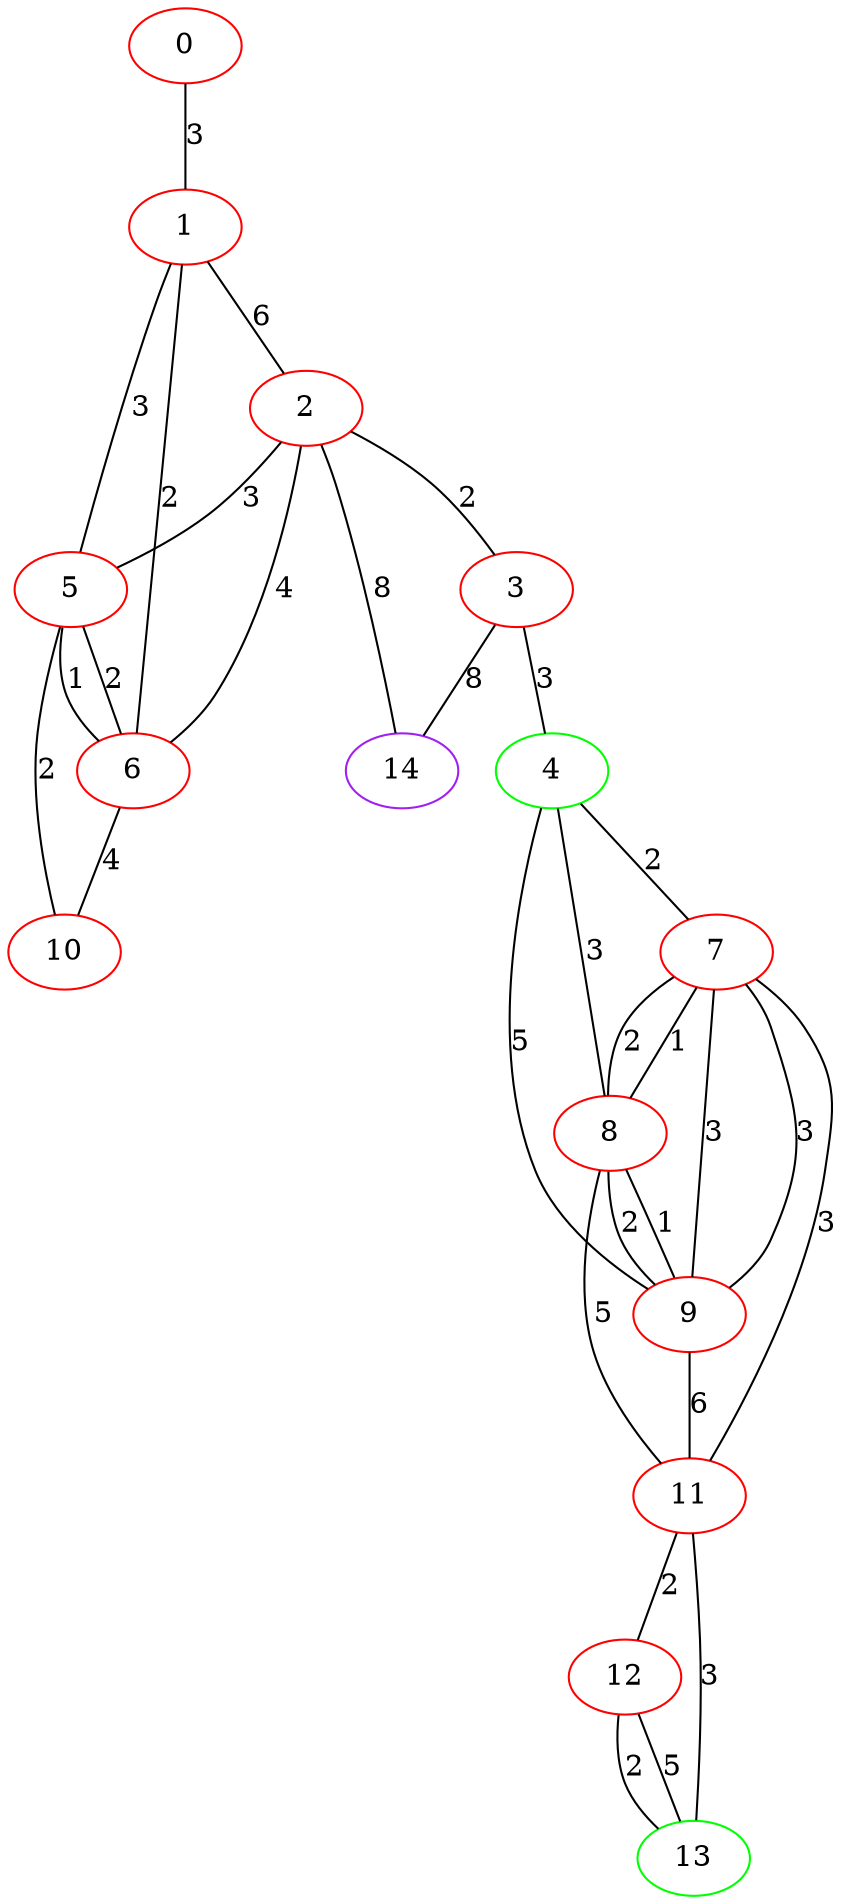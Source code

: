 graph "" {
0 [color=red, weight=1];
1 [color=red, weight=1];
2 [color=red, weight=1];
3 [color=red, weight=1];
4 [color=green, weight=2];
5 [color=red, weight=1];
6 [color=red, weight=1];
7 [color=red, weight=1];
8 [color=red, weight=1];
9 [color=red, weight=1];
10 [color=red, weight=1];
11 [color=red, weight=1];
12 [color=red, weight=1];
13 [color=green, weight=2];
14 [color=purple, weight=4];
0 -- 1  [key=0, label=3];
1 -- 2  [key=0, label=6];
1 -- 5  [key=0, label=3];
1 -- 6  [key=0, label=2];
2 -- 14  [key=0, label=8];
2 -- 3  [key=0, label=2];
2 -- 5  [key=0, label=3];
2 -- 6  [key=0, label=4];
3 -- 4  [key=0, label=3];
3 -- 14  [key=0, label=8];
4 -- 8  [key=0, label=3];
4 -- 9  [key=0, label=5];
4 -- 7  [key=0, label=2];
5 -- 10  [key=0, label=2];
5 -- 6  [key=0, label=1];
5 -- 6  [key=1, label=2];
6 -- 10  [key=0, label=4];
7 -- 8  [key=0, label=2];
7 -- 8  [key=1, label=1];
7 -- 9  [key=0, label=3];
7 -- 9  [key=1, label=3];
7 -- 11  [key=0, label=3];
8 -- 9  [key=0, label=1];
8 -- 9  [key=1, label=2];
8 -- 11  [key=0, label=5];
9 -- 11  [key=0, label=6];
11 -- 12  [key=0, label=2];
11 -- 13  [key=0, label=3];
12 -- 13  [key=0, label=5];
12 -- 13  [key=1, label=2];
}
